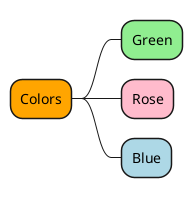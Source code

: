 @startmindmap Colors
*[#Orange] Colors
**[#lightgreen] Green
**[#FFBBCC] Rose
**[#lightblue] Blue
@endmindmap
